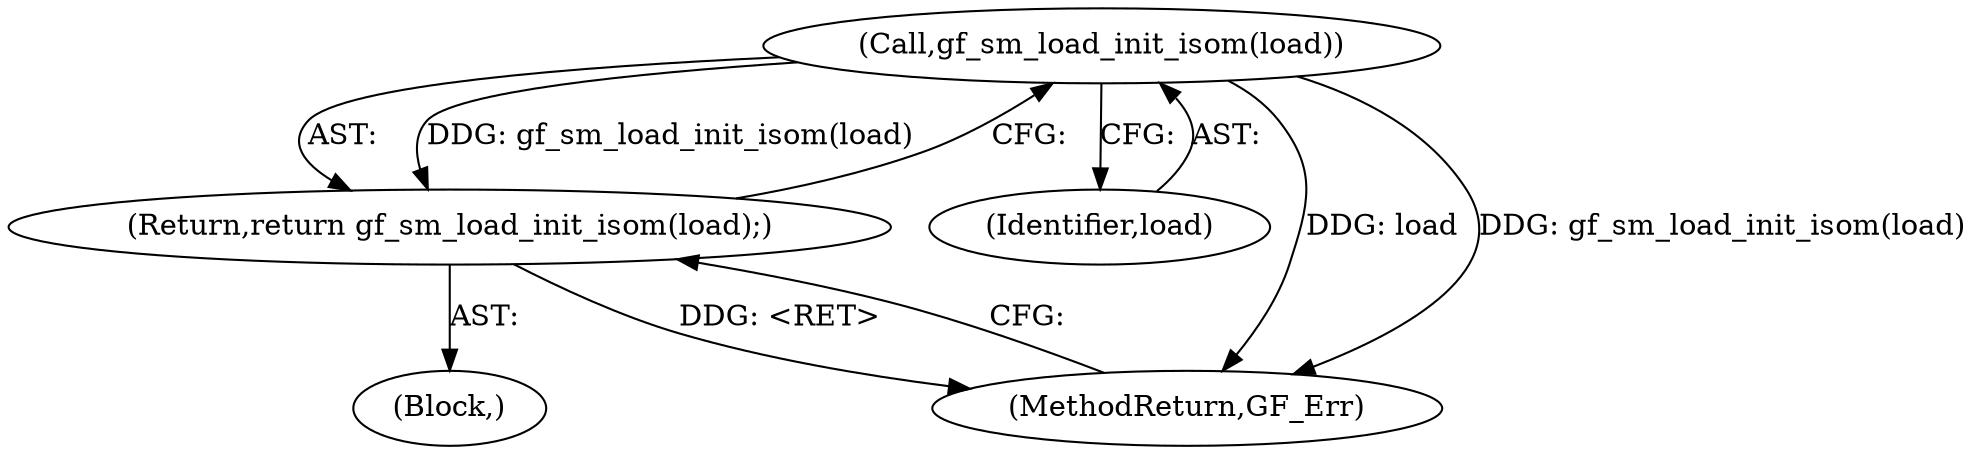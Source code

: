 digraph "0_gpac_35ab4475a7df9b2a4bcab235e379c0c3ec543658_4@pointer" {
"1000435" [label="(Call,gf_sm_load_init_isom(load))"];
"1000434" [label="(Return,return gf_sm_load_init_isom(load);)"];
"1000394" [label="(Block,)"];
"1000436" [label="(Identifier,load)"];
"1000446" [label="(MethodReturn,GF_Err)"];
"1000434" [label="(Return,return gf_sm_load_init_isom(load);)"];
"1000435" [label="(Call,gf_sm_load_init_isom(load))"];
"1000435" -> "1000434"  [label="AST: "];
"1000435" -> "1000436"  [label="CFG: "];
"1000436" -> "1000435"  [label="AST: "];
"1000434" -> "1000435"  [label="CFG: "];
"1000435" -> "1000446"  [label="DDG: load"];
"1000435" -> "1000446"  [label="DDG: gf_sm_load_init_isom(load)"];
"1000435" -> "1000434"  [label="DDG: gf_sm_load_init_isom(load)"];
"1000434" -> "1000394"  [label="AST: "];
"1000446" -> "1000434"  [label="CFG: "];
"1000434" -> "1000446"  [label="DDG: <RET>"];
}
